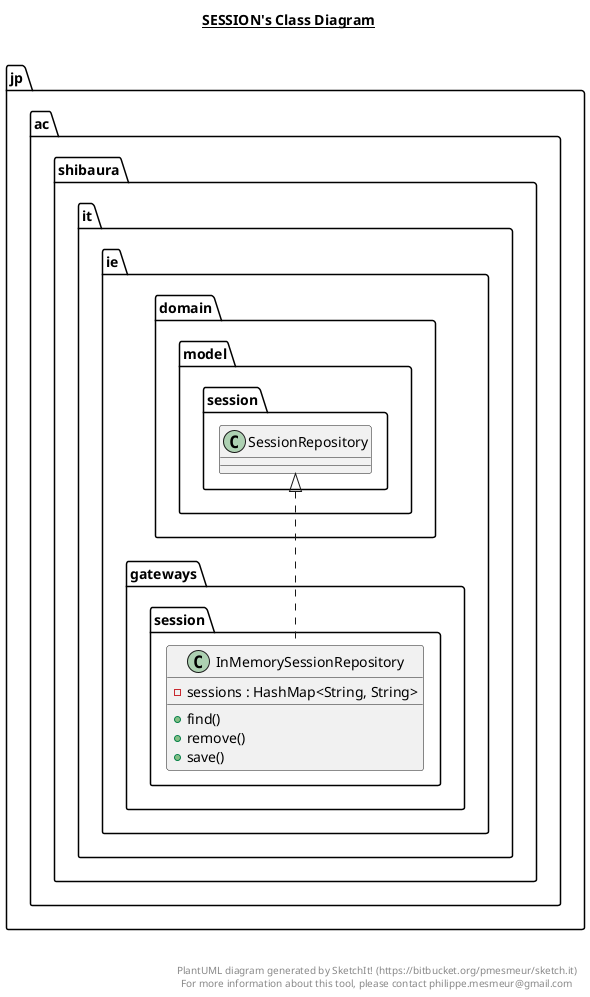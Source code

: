 @startuml

title __SESSION's Class Diagram__\n

  namespace jp.ac.shibaura.it.ie {
    namespace gateways.session {
      class jp.ac.shibaura.it.ie.gateways.session.InMemorySessionRepository {
          - sessions : HashMap<String, String>
          + find()
          + remove()
          + save()
      }
    }
  }
  

  jp.ac.shibaura.it.ie.gateways.session.InMemorySessionRepository .up.|> jp.ac.shibaura.it.ie.domain.model.session.SessionRepository


right footer


PlantUML diagram generated by SketchIt! (https://bitbucket.org/pmesmeur/sketch.it)
For more information about this tool, please contact philippe.mesmeur@gmail.com
endfooter

@enduml
